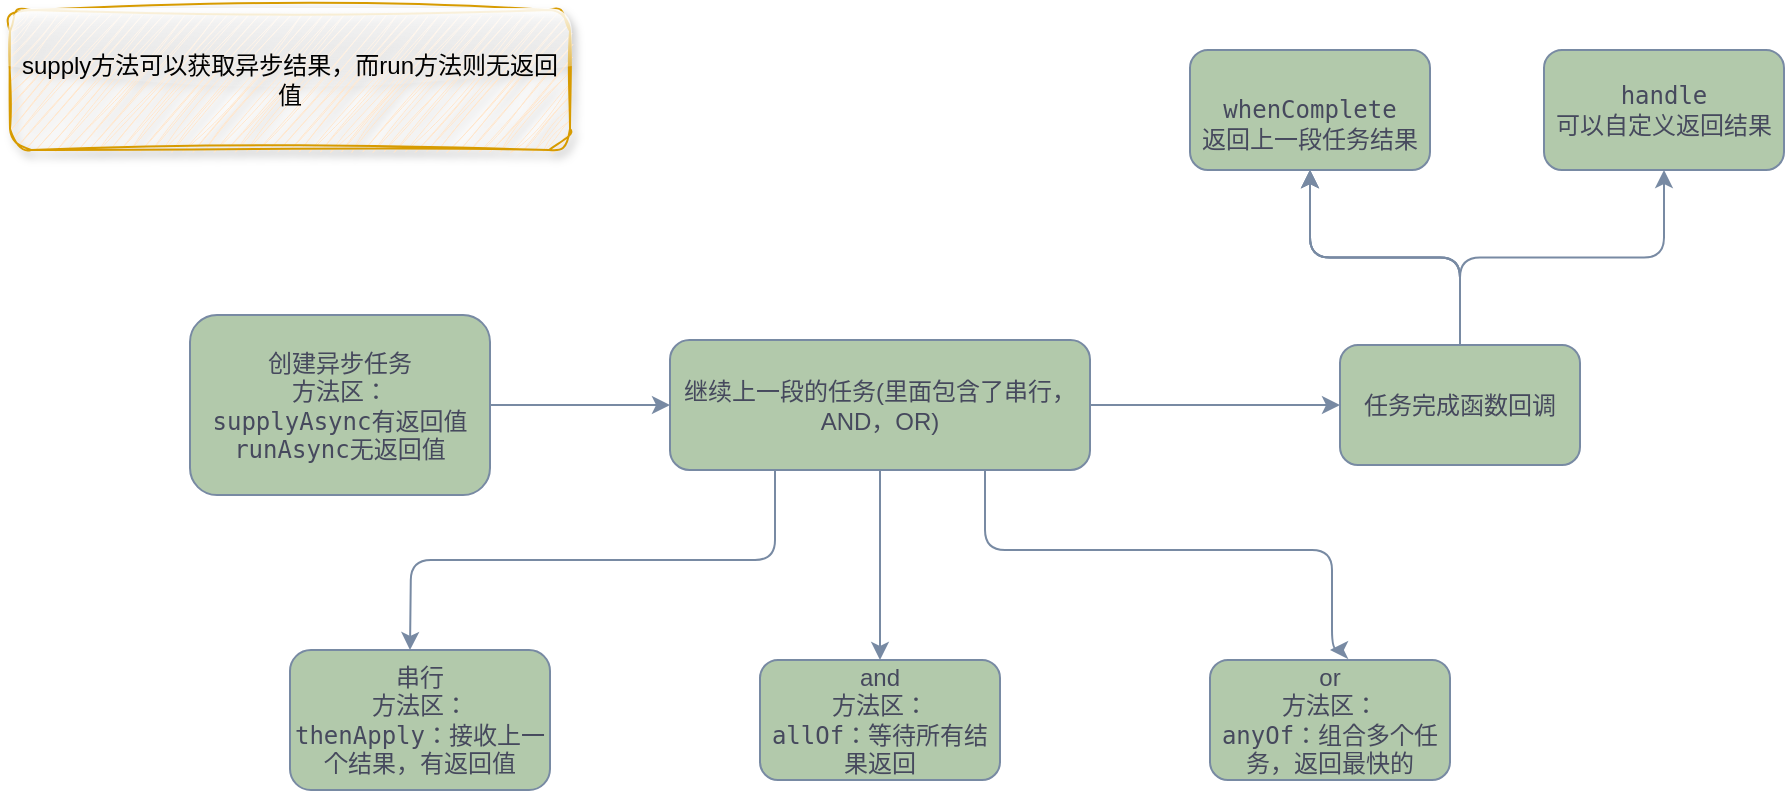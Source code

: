 <mxfile version="21.6.2" type="github">
  <diagram name="第 1 页" id="UlHOBUHQQT1p7I-PRN9C">
    <mxGraphModel dx="1050" dy="587" grid="1" gridSize="10" guides="1" tooltips="1" connect="1" arrows="1" fold="1" page="1" pageScale="1" pageWidth="827" pageHeight="1169" math="0" shadow="0">
      <root>
        <mxCell id="0" />
        <mxCell id="1" parent="0" />
        <mxCell id="5Ssgm4XBpzHBAFNrfpxf-3" value="" style="edgeStyle=orthogonalEdgeStyle;rounded=1;orthogonalLoop=1;jettySize=auto;html=1;labelBackgroundColor=none;strokeColor=#788AA3;fontColor=default;" edge="1" parent="1" source="5Ssgm4XBpzHBAFNrfpxf-1" target="5Ssgm4XBpzHBAFNrfpxf-2">
          <mxGeometry relative="1" as="geometry" />
        </mxCell>
        <mxCell id="5Ssgm4XBpzHBAFNrfpxf-1" value="创建异步任务&lt;br&gt;方法区：&lt;br&gt;&lt;code&gt;supplyAsync有返回值&lt;br&gt;&lt;/code&gt;&lt;code&gt;runAsync无返回值&lt;/code&gt;" style="rounded=1;whiteSpace=wrap;html=1;labelBackgroundColor=none;fillColor=#B2C9AB;strokeColor=#788AA3;fontColor=#46495D;" vertex="1" parent="1">
          <mxGeometry x="150" y="172.5" width="150" height="90" as="geometry" />
        </mxCell>
        <mxCell id="5Ssgm4XBpzHBAFNrfpxf-8" value="" style="edgeStyle=orthogonalEdgeStyle;rounded=1;orthogonalLoop=1;jettySize=auto;html=1;labelBackgroundColor=none;strokeColor=#788AA3;fontColor=default;" edge="1" parent="1" source="5Ssgm4XBpzHBAFNrfpxf-2" target="5Ssgm4XBpzHBAFNrfpxf-7">
          <mxGeometry relative="1" as="geometry" />
        </mxCell>
        <mxCell id="5Ssgm4XBpzHBAFNrfpxf-9" style="edgeStyle=orthogonalEdgeStyle;rounded=1;orthogonalLoop=1;jettySize=auto;html=1;exitX=0.25;exitY=1;exitDx=0;exitDy=0;labelBackgroundColor=none;strokeColor=#788AA3;fontColor=default;" edge="1" parent="1" source="5Ssgm4XBpzHBAFNrfpxf-2">
          <mxGeometry relative="1" as="geometry">
            <mxPoint x="260" y="340" as="targetPoint" />
          </mxGeometry>
        </mxCell>
        <mxCell id="5Ssgm4XBpzHBAFNrfpxf-13" style="edgeStyle=orthogonalEdgeStyle;rounded=1;orthogonalLoop=1;jettySize=auto;html=1;exitX=0.75;exitY=1;exitDx=0;exitDy=0;labelBackgroundColor=none;strokeColor=#788AA3;fontColor=default;" edge="1" parent="1" source="5Ssgm4XBpzHBAFNrfpxf-2">
          <mxGeometry relative="1" as="geometry">
            <mxPoint x="720" y="340" as="targetPoint" />
            <Array as="points">
              <mxPoint x="548" y="290" />
              <mxPoint x="721" y="290" />
            </Array>
          </mxGeometry>
        </mxCell>
        <mxCell id="5Ssgm4XBpzHBAFNrfpxf-18" value="" style="edgeStyle=orthogonalEdgeStyle;rounded=1;orthogonalLoop=1;jettySize=auto;html=1;strokeColor=#788AA3;fontColor=#46495D;fillColor=#B2C9AB;" edge="1" parent="1" source="5Ssgm4XBpzHBAFNrfpxf-2" target="5Ssgm4XBpzHBAFNrfpxf-17">
          <mxGeometry relative="1" as="geometry" />
        </mxCell>
        <mxCell id="5Ssgm4XBpzHBAFNrfpxf-2" value="继续上一段的任务(里面包含了串行，AND，OR)" style="rounded=1;whiteSpace=wrap;html=1;labelBackgroundColor=none;fillColor=#B2C9AB;strokeColor=#788AA3;fontColor=#46495D;" vertex="1" parent="1">
          <mxGeometry x="390" y="185" width="210" height="65" as="geometry" />
        </mxCell>
        <mxCell id="5Ssgm4XBpzHBAFNrfpxf-7" value="and&lt;br&gt;方法区：&lt;br&gt;&lt;code&gt;allOf：等待所有结果返回&lt;/code&gt;" style="whiteSpace=wrap;html=1;rounded=1;labelBackgroundColor=none;fillColor=#B2C9AB;strokeColor=#788AA3;fontColor=#46495D;" vertex="1" parent="1">
          <mxGeometry x="435" y="345" width="120" height="60" as="geometry" />
        </mxCell>
        <mxCell id="5Ssgm4XBpzHBAFNrfpxf-11" value="串行&lt;br&gt;方法区：&lt;br&gt;&lt;code&gt;thenApply：接收上一个结果，有返回值&lt;/code&gt;" style="rounded=1;whiteSpace=wrap;html=1;labelBackgroundColor=none;fillColor=#B2C9AB;strokeColor=#788AA3;fontColor=#46495D;" vertex="1" parent="1">
          <mxGeometry x="200" y="340" width="130" height="70" as="geometry" />
        </mxCell>
        <mxCell id="5Ssgm4XBpzHBAFNrfpxf-14" value="or&lt;br&gt;方法区：&lt;br&gt;&lt;code&gt;anyOf：组合多个任务，返回最快的&lt;/code&gt;" style="rounded=1;whiteSpace=wrap;html=1;labelBackgroundColor=none;fillColor=#B2C9AB;strokeColor=#788AA3;fontColor=#46495D;" vertex="1" parent="1">
          <mxGeometry x="660" y="345" width="120" height="60" as="geometry" />
        </mxCell>
        <mxCell id="5Ssgm4XBpzHBAFNrfpxf-16" value="supply方法可以获取异步结果，而run方法则无返回值" style="rounded=1;whiteSpace=wrap;html=1;strokeColor=#d79b00;fillColor=#ffe6cc;glass=1;shadow=1;sketch=1;curveFitting=1;jiggle=2;" vertex="1" parent="1">
          <mxGeometry x="60" y="20" width="280" height="70" as="geometry" />
        </mxCell>
        <mxCell id="5Ssgm4XBpzHBAFNrfpxf-20" value="" style="edgeStyle=orthogonalEdgeStyle;rounded=1;orthogonalLoop=1;jettySize=auto;html=1;strokeColor=#788AA3;fontColor=#46495D;fillColor=#B2C9AB;" edge="1" parent="1" source="5Ssgm4XBpzHBAFNrfpxf-17" target="5Ssgm4XBpzHBAFNrfpxf-19">
          <mxGeometry relative="1" as="geometry" />
        </mxCell>
        <mxCell id="5Ssgm4XBpzHBAFNrfpxf-21" value="" style="edgeStyle=orthogonalEdgeStyle;rounded=1;orthogonalLoop=1;jettySize=auto;html=1;strokeColor=#788AA3;fontColor=#46495D;fillColor=#B2C9AB;" edge="1" parent="1" source="5Ssgm4XBpzHBAFNrfpxf-17" target="5Ssgm4XBpzHBAFNrfpxf-19">
          <mxGeometry relative="1" as="geometry" />
        </mxCell>
        <mxCell id="5Ssgm4XBpzHBAFNrfpxf-22" value="" style="edgeStyle=orthogonalEdgeStyle;rounded=1;orthogonalLoop=1;jettySize=auto;html=1;strokeColor=#788AA3;fontColor=#46495D;fillColor=#B2C9AB;" edge="1" parent="1" source="5Ssgm4XBpzHBAFNrfpxf-17" target="5Ssgm4XBpzHBAFNrfpxf-19">
          <mxGeometry relative="1" as="geometry" />
        </mxCell>
        <mxCell id="5Ssgm4XBpzHBAFNrfpxf-24" value="" style="edgeStyle=orthogonalEdgeStyle;rounded=1;orthogonalLoop=1;jettySize=auto;html=1;strokeColor=#788AA3;fontColor=#46495D;fillColor=#B2C9AB;" edge="1" parent="1" source="5Ssgm4XBpzHBAFNrfpxf-17" target="5Ssgm4XBpzHBAFNrfpxf-23">
          <mxGeometry relative="1" as="geometry" />
        </mxCell>
        <mxCell id="5Ssgm4XBpzHBAFNrfpxf-17" value="任务完成函数回调" style="whiteSpace=wrap;html=1;fillColor=#B2C9AB;strokeColor=#788AA3;fontColor=#46495D;rounded=1;labelBackgroundColor=none;" vertex="1" parent="1">
          <mxGeometry x="725" y="187.5" width="120" height="60" as="geometry" />
        </mxCell>
        <mxCell id="5Ssgm4XBpzHBAFNrfpxf-19" value="&lt;br&gt;&lt;code&gt;whenComplete&lt;br&gt;&lt;/code&gt;返回上一段任务结果&lt;br&gt;" style="whiteSpace=wrap;html=1;fillColor=#B2C9AB;strokeColor=#788AA3;fontColor=#46495D;rounded=1;labelBackgroundColor=none;" vertex="1" parent="1">
          <mxGeometry x="650" y="40" width="120" height="60" as="geometry" />
        </mxCell>
        <mxCell id="5Ssgm4XBpzHBAFNrfpxf-23" value="&lt;code&gt;handle&lt;br&gt;可以自定义返回结果&lt;br&gt;&lt;/code&gt;" style="whiteSpace=wrap;html=1;fillColor=#B2C9AB;strokeColor=#788AA3;fontColor=#46495D;rounded=1;labelBackgroundColor=none;" vertex="1" parent="1">
          <mxGeometry x="827" y="40" width="120" height="60" as="geometry" />
        </mxCell>
      </root>
    </mxGraphModel>
  </diagram>
</mxfile>
